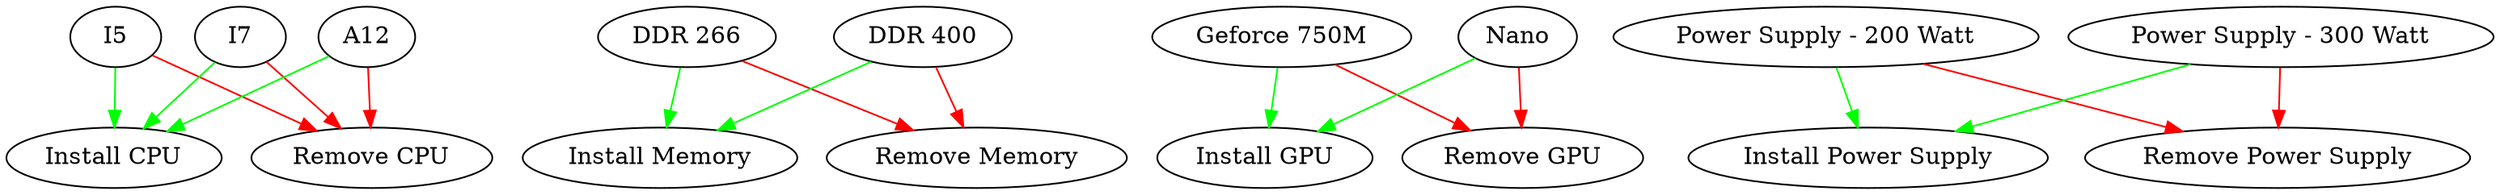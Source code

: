 digraph task {
"I5"->"Install CPU"[color=green];
"I5"->"Remove CPU"[color=red];
"I7"->"Install CPU"[color=green];
"I7"->"Remove CPU"[color=red];
"A12"->"Install CPU"[color=green];
"A12"->"Remove CPU"[color=red];
"DDR 266"->"Install Memory"[color=green];
"DDR 266"->"Remove Memory"[color=red];
"DDR 400"->"Install Memory"[color=green];
"DDR 400"->"Remove Memory"[color=red];
"Geforce 750M"->"Install GPU"[color=green];
"Geforce 750M"->"Remove GPU"[color=red];
"Nano"->"Install GPU"[color=green];
"Nano"->"Remove GPU"[color=red];
"Power Supply - 200 Watt"->"Install Power Supply"[color=green];
"Power Supply - 200 Watt"->"Remove Power Supply"[color=red];
"Power Supply - 300 Watt"->"Install Power Supply"[color=green];
"Power Supply - 300 Watt"->"Remove Power Supply"[color=red];
}
